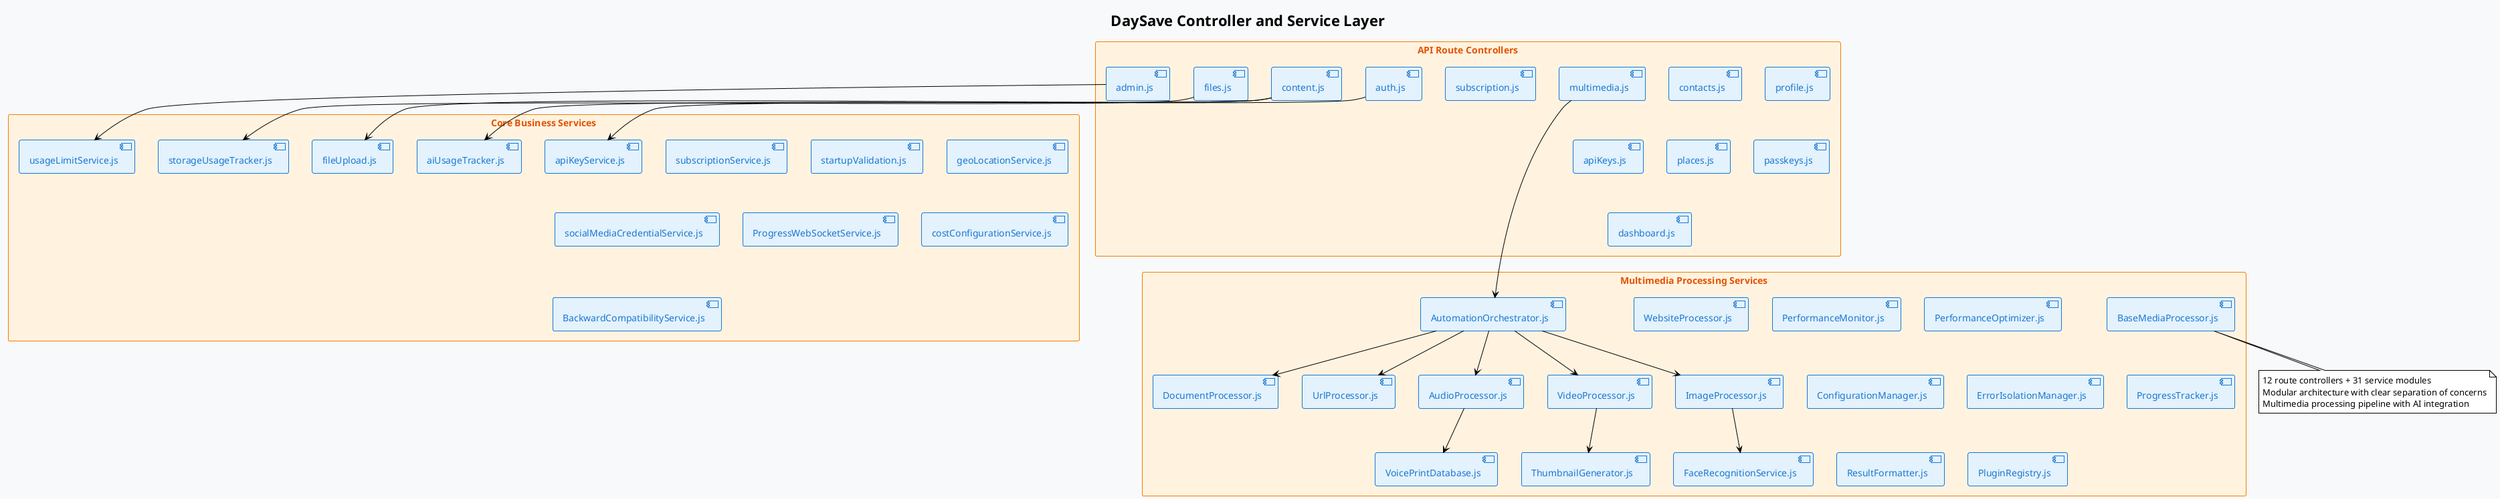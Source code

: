 @startuml DaySave Controllers and Services
!theme plain
title DaySave Controller and Service Layer

' Define colors and styles
skinparam packageStyle rectangle
skinparam backgroundColor #F8F9FA
skinparam component {
    BackgroundColor #E3F2FD
    BorderColor #1976D2
    FontColor #1976D2
}
skinparam rectangle {
    BackgroundColor #FFF3E0
    BorderColor #F57C00
    FontColor #E65100
}

' Route Controllers
rectangle "API Route Controllers" {
    component AuthController as "auth.js"
    component ContentController as "content.js"
    component FileController as "files.js"
    component AdminController as "admin.js"
    component ContactController as "contacts.js"
    component MultimediaController as "multimedia.js"
    component ProfileController as "profile.js"
    component SubscriptionController as "subscription.js"
    component ApiKeyController as "apiKeys.js"
    component PlacesController as "places.js"
    component PasskeyController as "passkeys.js"
    component DashboardController as "dashboard.js"
}

' Core Services
rectangle "Core Business Services" {
    component FileUploadService as "fileUpload.js"
    component SubscriptionService as "subscriptionService.js"
    component ApiKeyService as "apiKeyService.js"
    component StartupValidation as "startupValidation.js"
    component AiUsageTracker as "aiUsageTracker.js"
    component StorageUsageTracker as "storageUsageTracker.js"
    component GeoLocationService as "geoLocationService.js"
    component SocialMediaCredentials as "socialMediaCredentialService.js"
    component ProgressWebSocket as "ProgressWebSocketService.js"
    component UsageLimitService as "usageLimitService.js"
    component CostConfigService as "costConfigurationService.js"
    component BackwardCompatibility as "BackwardCompatibilityService.js"
}

' Multimedia Services
rectangle "Multimedia Processing Services" {
    component AutomationOrchestrator as "AutomationOrchestrator.js"
    component AudioProcessor as "AudioProcessor.js"
    component VideoProcessor as "VideoProcessor.js"
    component ImageProcessor as "ImageProcessor.js"
    component DocumentProcessor as "DocumentProcessor.js"
    component UrlProcessor as "UrlProcessor.js"
    component WebsiteProcessor as "WebsiteProcessor.js"
    component ThumbnailGenerator as "ThumbnailGenerator.js"
    component FaceRecognitionService as "FaceRecognitionService.js"
    component VoicePrintDatabase as "VoicePrintDatabase.js"
    component PerformanceMonitor as "PerformanceMonitor.js"
    component PerformanceOptimizer as "PerformanceOptimizer.js"
    component ConfigurationManager as "ConfigurationManager.js"
    component ErrorIsolationManager as "ErrorIsolationManager.js"
    component ProgressTracker as "ProgressTracker.js"
    component ResultFormatter as "ResultFormatter.js"
    component PluginRegistry as "PluginRegistry.js"
    component BaseMediaProcessor as "BaseMediaProcessor.js"
}

' Service Dependencies
AuthController --> ApiKeyService
ContentController --> FileUploadService
ContentController --> AiUsageTracker
MultimediaController --> AutomationOrchestrator
FileController --> StorageUsageTracker
AdminController --> UsageLimitService

AutomationOrchestrator --> AudioProcessor
AutomationOrchestrator --> VideoProcessor
AutomationOrchestrator --> ImageProcessor
AutomationOrchestrator --> DocumentProcessor
AutomationOrchestrator --> UrlProcessor

AudioProcessor --> VoicePrintDatabase
VideoProcessor --> ThumbnailGenerator
ImageProcessor --> FaceRecognitionService

note bottom : 12 route controllers + 31 service modules\nModular architecture with clear separation of concerns\nMultimedia processing pipeline with AI integration

@enduml
